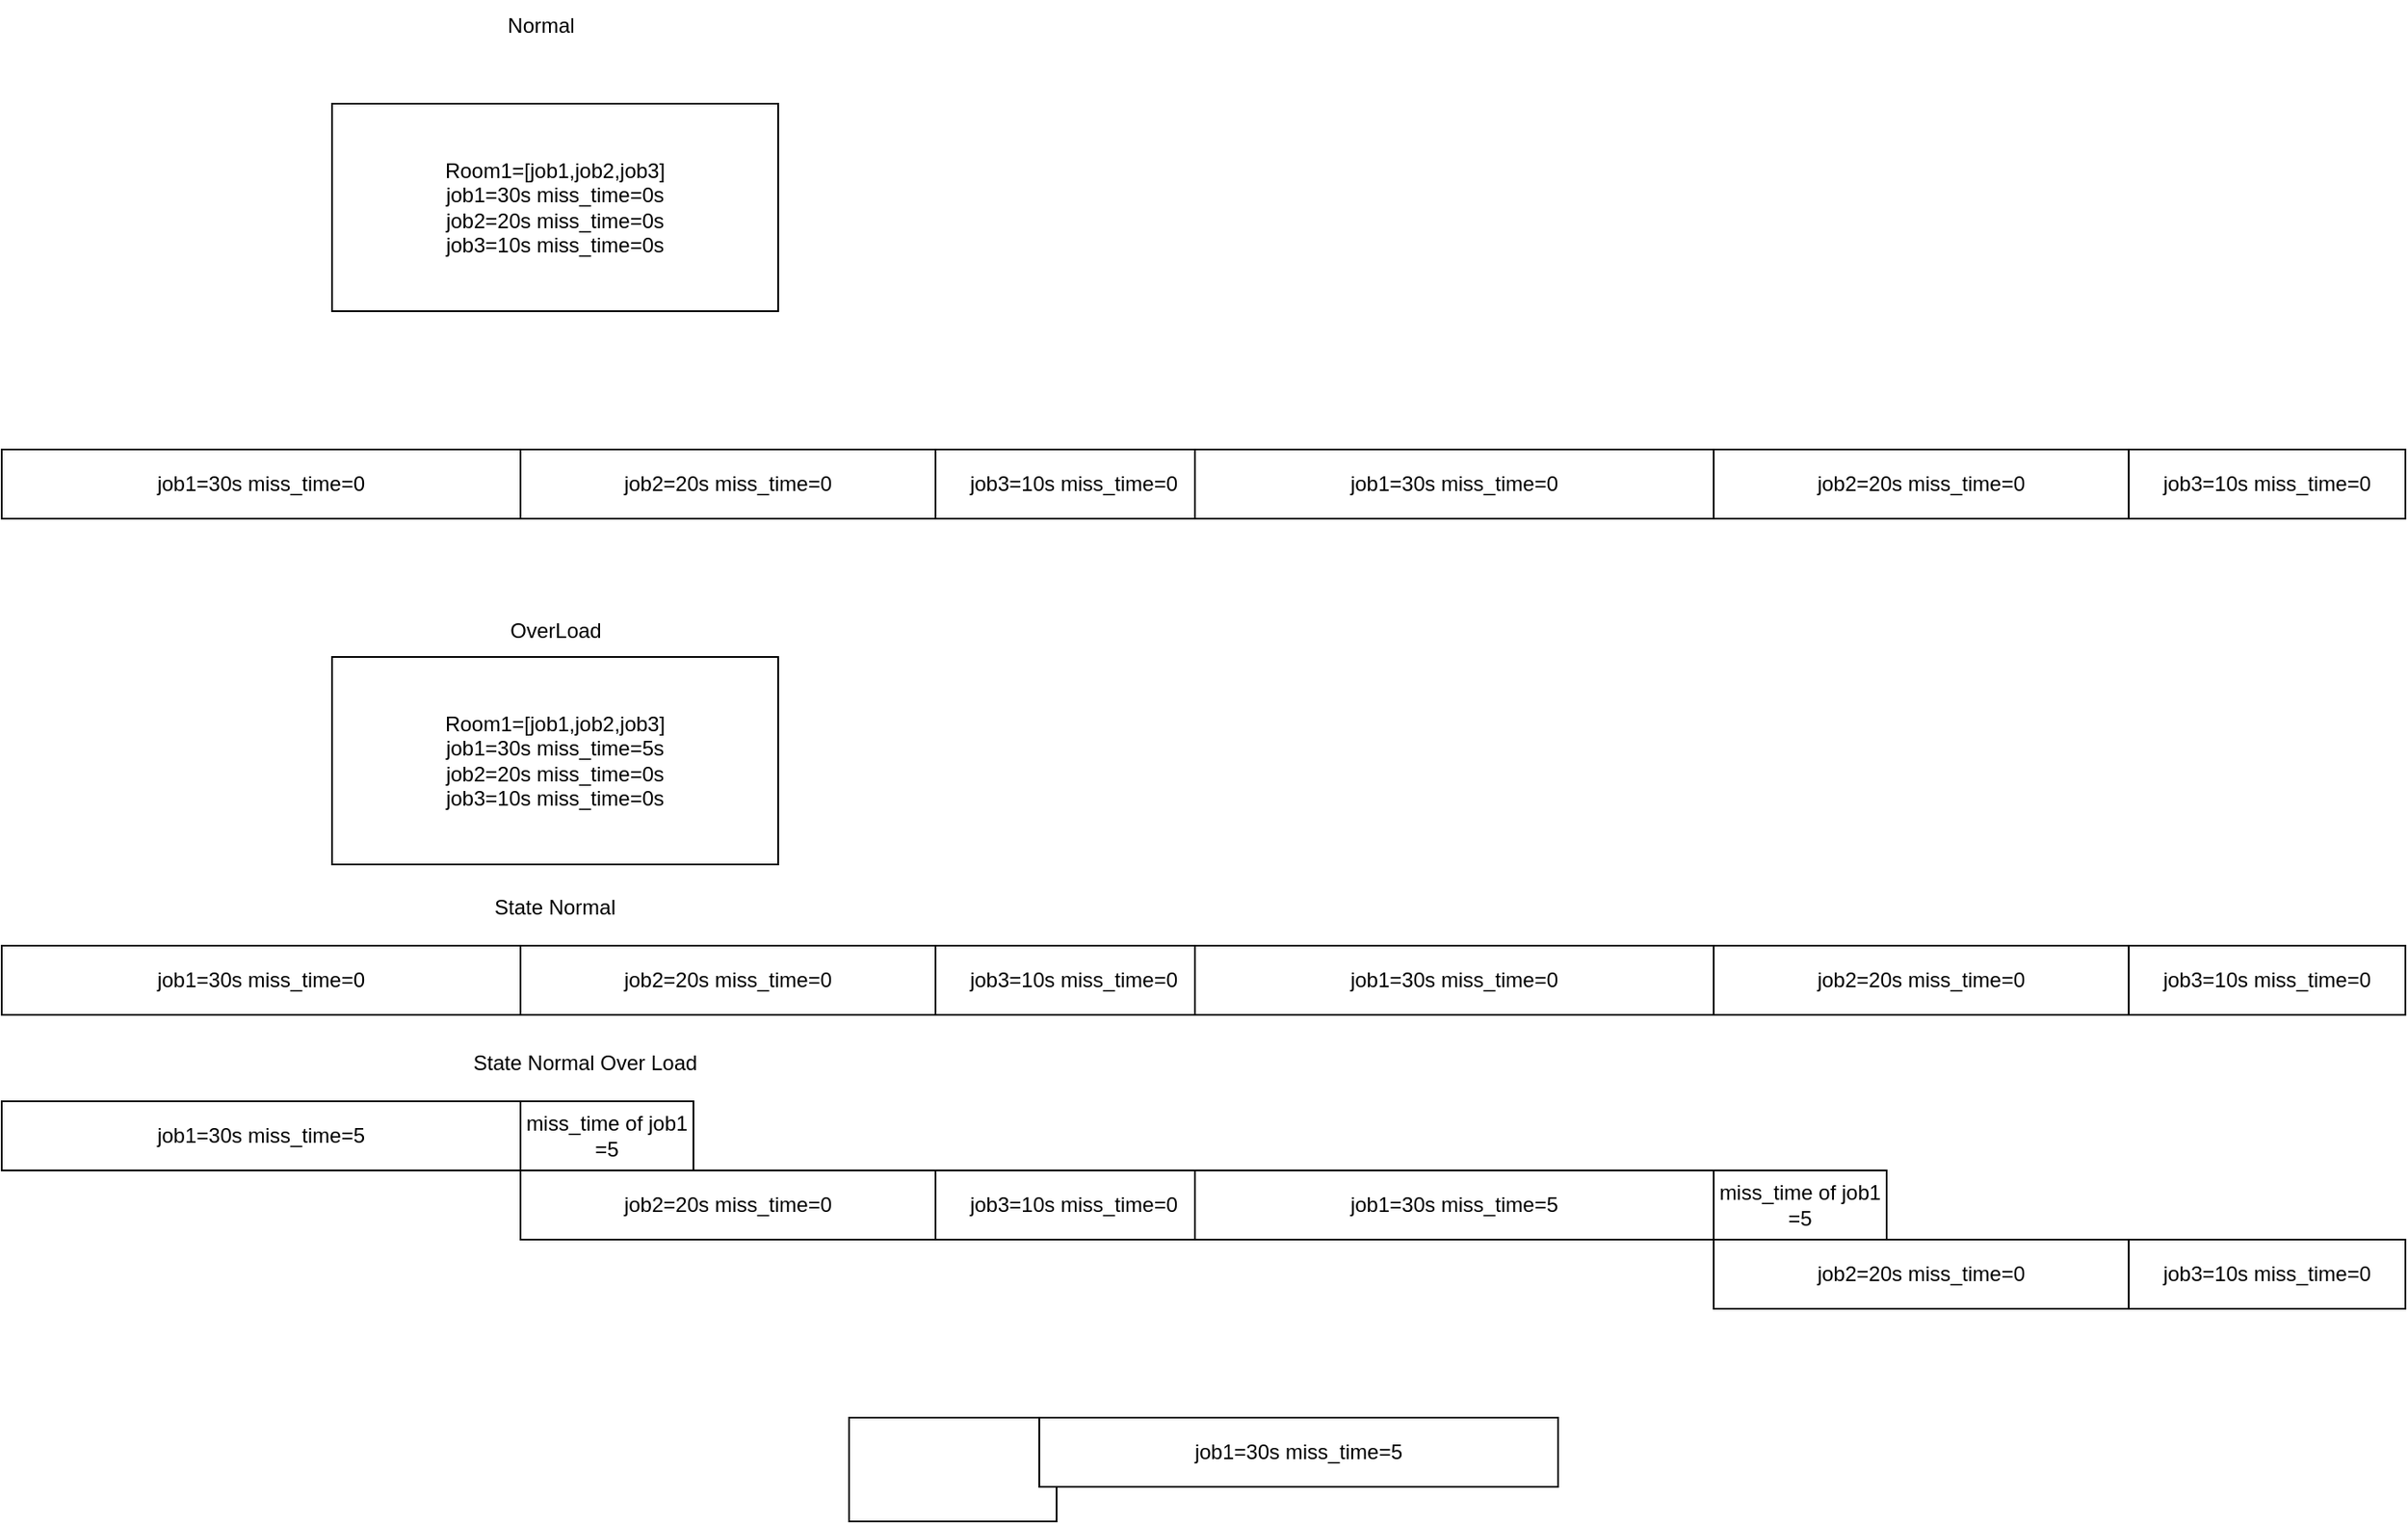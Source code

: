 <mxfile version="20.5.1" type="github">
  <diagram id="RsbQqtbDM5Cp6RjnX3xr" name="Page-1">
    <mxGraphModel dx="1422" dy="1207" grid="1" gridSize="10" guides="1" tooltips="1" connect="1" arrows="1" fold="1" page="1" pageScale="1" pageWidth="583" pageHeight="413" math="0" shadow="0">
      <root>
        <mxCell id="0" />
        <mxCell id="1" parent="0" />
        <mxCell id="cNm6hTwsuUSb0vqnxcLP-4" value="Room1=[job1,job2,job3]&lt;br&gt;job1=30s miss_time=0s&lt;br&gt;job2=20s miss_time=0s&lt;br&gt;job3=10s miss_time=0s" style="rounded=0;whiteSpace=wrap;html=1;" vertex="1" parent="1">
          <mxGeometry x="201" y="-320" width="258" height="120" as="geometry" />
        </mxCell>
        <mxCell id="cNm6hTwsuUSb0vqnxcLP-5" value="job1=30s miss_time=0" style="rounded=0;whiteSpace=wrap;html=1;" vertex="1" parent="1">
          <mxGeometry x="10" y="-120" width="300" height="40" as="geometry" />
        </mxCell>
        <mxCell id="cNm6hTwsuUSb0vqnxcLP-6" value="Normal" style="text;html=1;strokeColor=none;fillColor=none;align=center;verticalAlign=middle;whiteSpace=wrap;rounded=0;" vertex="1" parent="1">
          <mxGeometry x="292" y="-380" width="60" height="30" as="geometry" />
        </mxCell>
        <mxCell id="cNm6hTwsuUSb0vqnxcLP-7" value="job2=20s miss_time=0" style="rounded=0;whiteSpace=wrap;html=1;" vertex="1" parent="1">
          <mxGeometry x="310" y="-120" width="240" height="40" as="geometry" />
        </mxCell>
        <mxCell id="cNm6hTwsuUSb0vqnxcLP-9" value="job3=10s miss_time=0" style="rounded=0;whiteSpace=wrap;html=1;" vertex="1" parent="1">
          <mxGeometry x="550" y="-120" width="160" height="40" as="geometry" />
        </mxCell>
        <mxCell id="cNm6hTwsuUSb0vqnxcLP-10" value="job1=30s miss_time=0" style="rounded=0;whiteSpace=wrap;html=1;" vertex="1" parent="1">
          <mxGeometry x="700" y="-120" width="300" height="40" as="geometry" />
        </mxCell>
        <mxCell id="cNm6hTwsuUSb0vqnxcLP-11" value="job2=20s miss_time=0" style="rounded=0;whiteSpace=wrap;html=1;" vertex="1" parent="1">
          <mxGeometry x="1000" y="-120" width="240" height="40" as="geometry" />
        </mxCell>
        <mxCell id="cNm6hTwsuUSb0vqnxcLP-12" value="job3=10s miss_time=0" style="rounded=0;whiteSpace=wrap;html=1;" vertex="1" parent="1">
          <mxGeometry x="1240" y="-120" width="160" height="40" as="geometry" />
        </mxCell>
        <mxCell id="cNm6hTwsuUSb0vqnxcLP-13" value="OverLoad" style="text;html=1;align=center;verticalAlign=middle;resizable=0;points=[];autosize=1;strokeColor=none;fillColor=none;" vertex="1" parent="1">
          <mxGeometry x="290" y="-30" width="80" height="30" as="geometry" />
        </mxCell>
        <mxCell id="cNm6hTwsuUSb0vqnxcLP-20" value="Room1=[job1,job2,job3]&lt;br&gt;job1=30s miss_time=5s&lt;br&gt;job2=20s miss_time=0s&lt;br&gt;job3=10s miss_time=0s" style="rounded=0;whiteSpace=wrap;html=1;" vertex="1" parent="1">
          <mxGeometry x="201" width="258" height="120" as="geometry" />
        </mxCell>
        <mxCell id="cNm6hTwsuUSb0vqnxcLP-21" value="job1=30s miss_time=0" style="rounded=0;whiteSpace=wrap;html=1;" vertex="1" parent="1">
          <mxGeometry x="10" y="167" width="300" height="40" as="geometry" />
        </mxCell>
        <mxCell id="cNm6hTwsuUSb0vqnxcLP-22" value="job2=20s miss_time=0" style="rounded=0;whiteSpace=wrap;html=1;" vertex="1" parent="1">
          <mxGeometry x="310" y="167" width="240" height="40" as="geometry" />
        </mxCell>
        <mxCell id="cNm6hTwsuUSb0vqnxcLP-23" value="job3=10s miss_time=0" style="rounded=0;whiteSpace=wrap;html=1;" vertex="1" parent="1">
          <mxGeometry x="550" y="167" width="160" height="40" as="geometry" />
        </mxCell>
        <mxCell id="cNm6hTwsuUSb0vqnxcLP-24" value="job1=30s miss_time=0" style="rounded=0;whiteSpace=wrap;html=1;" vertex="1" parent="1">
          <mxGeometry x="700" y="167" width="300" height="40" as="geometry" />
        </mxCell>
        <mxCell id="cNm6hTwsuUSb0vqnxcLP-25" value="job2=20s miss_time=0" style="rounded=0;whiteSpace=wrap;html=1;" vertex="1" parent="1">
          <mxGeometry x="1000" y="167" width="240" height="40" as="geometry" />
        </mxCell>
        <mxCell id="cNm6hTwsuUSb0vqnxcLP-26" value="job3=10s miss_time=0" style="rounded=0;whiteSpace=wrap;html=1;" vertex="1" parent="1">
          <mxGeometry x="1240" y="167" width="160" height="40" as="geometry" />
        </mxCell>
        <mxCell id="cNm6hTwsuUSb0vqnxcLP-27" value="State Normal" style="text;html=1;strokeColor=none;fillColor=none;align=center;verticalAlign=middle;whiteSpace=wrap;rounded=0;" vertex="1" parent="1">
          <mxGeometry x="275" y="130" width="110" height="30" as="geometry" />
        </mxCell>
        <mxCell id="cNm6hTwsuUSb0vqnxcLP-28" value="job1=30s miss_time=5" style="rounded=0;whiteSpace=wrap;html=1;" vertex="1" parent="1">
          <mxGeometry x="10" y="257" width="300" height="40" as="geometry" />
        </mxCell>
        <mxCell id="cNm6hTwsuUSb0vqnxcLP-29" value="job2=20s miss_time=0" style="rounded=0;whiteSpace=wrap;html=1;" vertex="1" parent="1">
          <mxGeometry x="310" y="297" width="240" height="40" as="geometry" />
        </mxCell>
        <mxCell id="cNm6hTwsuUSb0vqnxcLP-30" value="job3=10s miss_time=0" style="rounded=0;whiteSpace=wrap;html=1;" vertex="1" parent="1">
          <mxGeometry x="550" y="297" width="160" height="40" as="geometry" />
        </mxCell>
        <mxCell id="cNm6hTwsuUSb0vqnxcLP-31" value="job1=30s miss_time=5" style="rounded=0;whiteSpace=wrap;html=1;" vertex="1" parent="1">
          <mxGeometry x="700" y="297" width="300" height="40" as="geometry" />
        </mxCell>
        <mxCell id="cNm6hTwsuUSb0vqnxcLP-32" value="job2=20s miss_time=0" style="rounded=0;whiteSpace=wrap;html=1;" vertex="1" parent="1">
          <mxGeometry x="1000" y="337" width="240" height="40" as="geometry" />
        </mxCell>
        <mxCell id="cNm6hTwsuUSb0vqnxcLP-33" value="job3=10s miss_time=0" style="rounded=0;whiteSpace=wrap;html=1;" vertex="1" parent="1">
          <mxGeometry x="1240" y="337" width="160" height="40" as="geometry" />
        </mxCell>
        <mxCell id="cNm6hTwsuUSb0vqnxcLP-34" value="State Normal Over Load" style="text;html=1;strokeColor=none;fillColor=none;align=center;verticalAlign=middle;whiteSpace=wrap;rounded=0;" vertex="1" parent="1">
          <mxGeometry x="275" y="220" width="145" height="30" as="geometry" />
        </mxCell>
        <mxCell id="cNm6hTwsuUSb0vqnxcLP-35" value="" style="rounded=0;whiteSpace=wrap;html=1;" vertex="1" parent="1">
          <mxGeometry x="500" y="440" width="120" height="60" as="geometry" />
        </mxCell>
        <mxCell id="cNm6hTwsuUSb0vqnxcLP-36" value="miss_time of job1 =5" style="rounded=0;whiteSpace=wrap;html=1;" vertex="1" parent="1">
          <mxGeometry x="310" y="257" width="100" height="40" as="geometry" />
        </mxCell>
        <mxCell id="cNm6hTwsuUSb0vqnxcLP-37" value="job1=30s miss_time=5" style="rounded=0;whiteSpace=wrap;html=1;" vertex="1" parent="1">
          <mxGeometry x="610" y="440" width="300" height="40" as="geometry" />
        </mxCell>
        <mxCell id="cNm6hTwsuUSb0vqnxcLP-38" value="miss_time of job1 =5" style="rounded=0;whiteSpace=wrap;html=1;" vertex="1" parent="1">
          <mxGeometry x="1000" y="297" width="100" height="40" as="geometry" />
        </mxCell>
      </root>
    </mxGraphModel>
  </diagram>
</mxfile>
